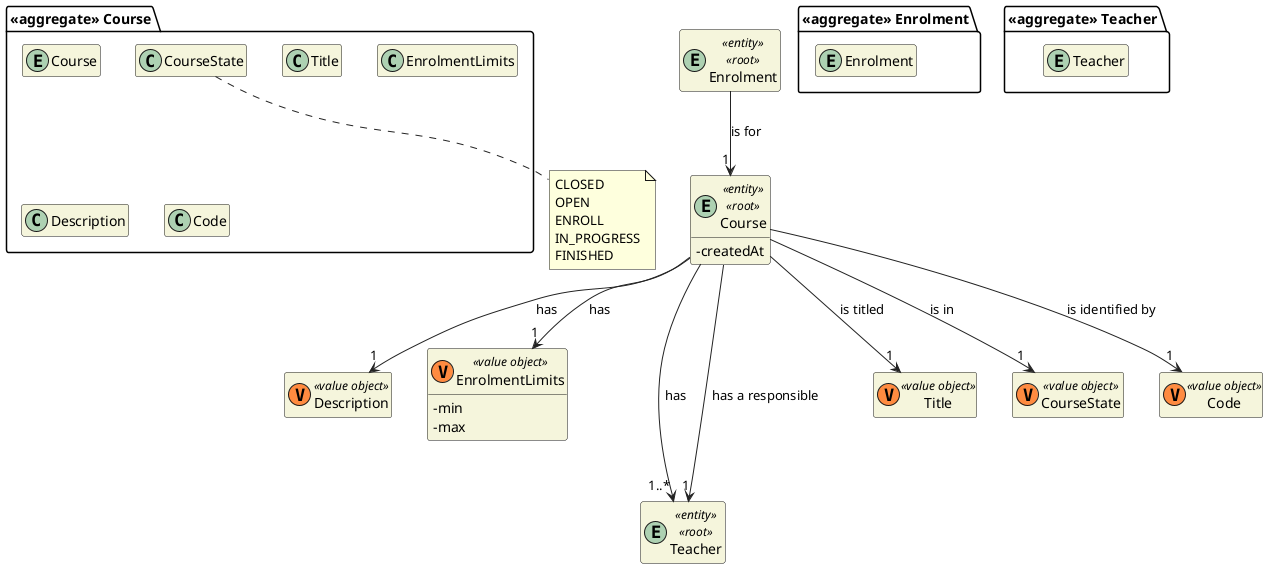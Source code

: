 @startuml US1003_DM
'https://plantuml.com/class-diagram

skinparam classAttributeIconSize 0
hide empty attributes
hide empty methods
skinparam classBackgroundColor beige
skinparam ArrowColor #222222

package "<<aggregate>> Course" {
  entity Course

  class Title
  class CourseState

  class EnrolmentLimits
  class Description

  class Code
}

class Description <<(V,#FF8B40) value object>> {}
class EnrolmentLimits <<(V,#FF8B40) value object>> {
  - min
  - max
}

package "<<aggregate>> Enrolment" {
  entity Enrolment
}

entity Course <<entity>> <<root>> {
  - createdAt
}

entity Enrolment <<entity>> <<root>> {
}

package "<<aggregate>> Teacher" {
  entity Teacher
}

entity Teacher <<entity>> <<root>> {
}

note bottom of CourseState : CLOSED\nOPEN\nENROLL\nIN_PROGRESS\nFINISHED

class Title <<(V,#FF8B40) value object>> {}
class CourseState <<(V,#FF8B40) value object>> {}
class Code <<(V,#FF8B40) value object>> {}

Course --> "1" Title : is titled
Course ---> "1..*" Teacher : has
Course --> "1" Teacher : has a responsible
Course --> "1" CourseState : is in
Course --> "1" Description : has
Course --> "1" EnrolmentLimits : has
Course --> "1" Code : is identified by

Enrolment --> "1" Course : is for

@enduml
